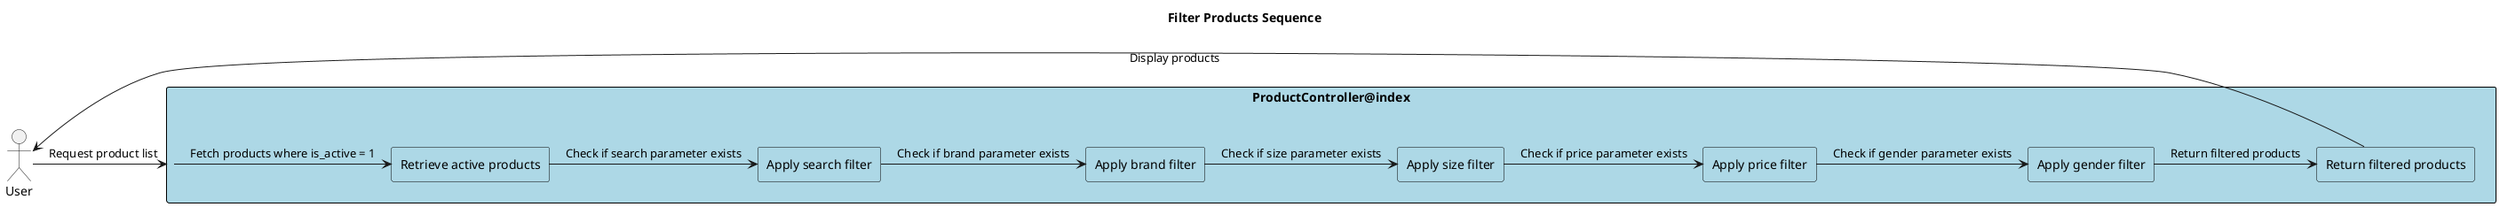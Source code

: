 @startuml

!define RECTANGLE_COLOR #ADD8E6
skinparam rectangle {
    BackgroundColor RECTANGLE_COLOR
    BorderColor black
    FontColor black
}

actor User
rectangle "ProductController@index" as Controller {
    rectangle "Retrieve active products" as Query1
    rectangle "Apply search filter" as Query2
    rectangle "Apply brand filter" as Query3
    rectangle "Apply size filter" as Query4
    rectangle "Apply price filter" as Query5
    rectangle "Apply gender filter" as Query6
    rectangle "Return filtered products" as Return
}

title "Filter Products Sequence"

User -> Controller : Request product list
Controller -> Query1 : Fetch products where is_active = 1
Query1 -> Query2 : Check if search parameter exists
Query2 -> Query3 : Check if brand parameter exists
Query3 -> Query4 : Check if size parameter exists
Query4 -> Query5 : Check if price parameter exists
Query5 -> Query6 : Check if gender parameter exists
Query6 -> Return : Return filtered products
Return -> User : Display products

@enduml